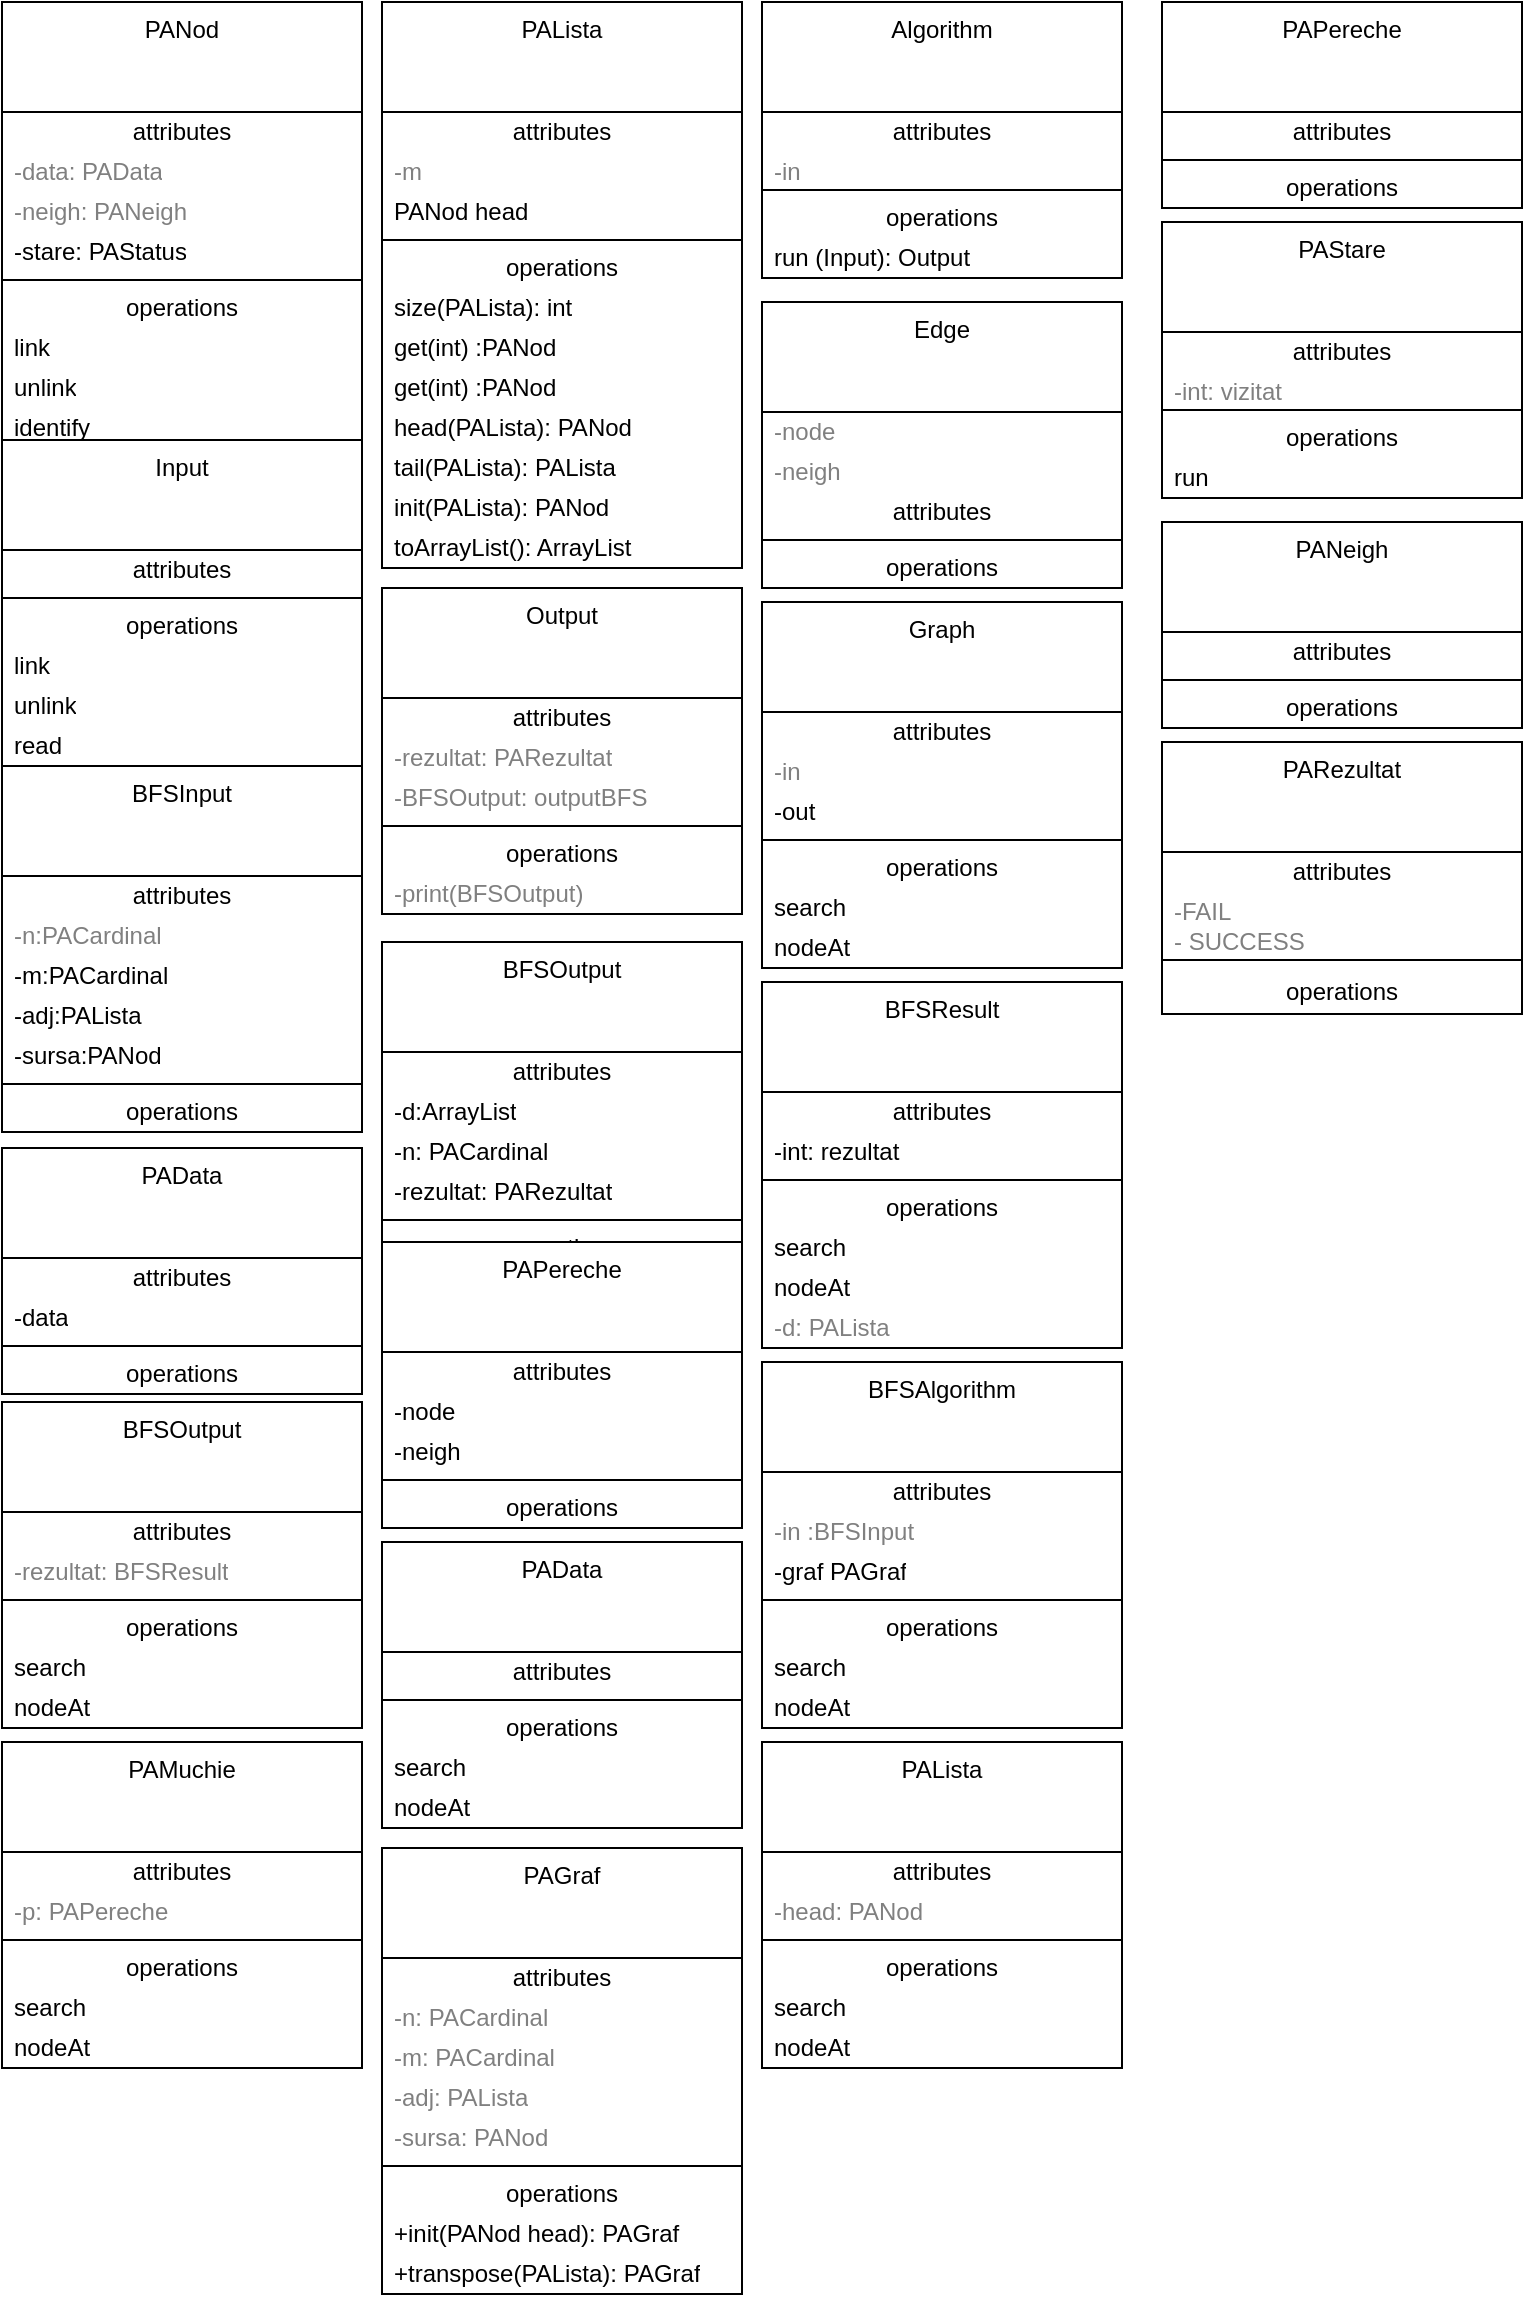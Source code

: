 <mxfile>
    <diagram id="gHzevPlC1xVm0AD5gZsl" name="Page-1">
        <mxGraphModel dx="425" dy="425" grid="1" gridSize="10" guides="1" tooltips="1" connect="1" arrows="1" fold="1" page="1" pageScale="1" pageWidth="827" pageHeight="1169" math="0" shadow="0">
            <root>
                <mxCell id="0"/>
                <mxCell id="1" parent="0"/>
                <mxCell id="24" value="PANod" style="swimlane;fontStyle=0;align=center;verticalAlign=top;childLayout=stackLayout;horizontal=1;startSize=55;horizontalStack=0;resizeParent=1;resizeParentMax=0;resizeLast=0;collapsible=0;marginBottom=0;html=1;whiteSpace=wrap;" parent="1" vertex="1">
                    <mxGeometry x="20" y="20" width="180" height="223" as="geometry"/>
                </mxCell>
                <mxCell id="25" value="attributes" style="text;html=1;strokeColor=none;fillColor=none;align=center;verticalAlign=middle;spacingLeft=4;spacingRight=4;overflow=hidden;rotatable=0;points=[[0,0.5],[1,0.5]];portConstraint=eastwest;whiteSpace=wrap;" parent="24" vertex="1">
                    <mxGeometry y="55" width="180" height="20" as="geometry"/>
                </mxCell>
                <mxCell id="27" value="-data: PAData" style="text;html=1;strokeColor=none;fillColor=none;align=left;verticalAlign=middle;spacingLeft=4;spacingRight=4;overflow=hidden;rotatable=0;points=[[0,0.5],[1,0.5]];portConstraint=eastwest;fontColor=#808080;whiteSpace=wrap;" parent="24" vertex="1">
                    <mxGeometry y="75" width="180" height="20" as="geometry"/>
                </mxCell>
                <mxCell id="185" value="-neigh: PANeigh" style="text;html=1;strokeColor=none;fillColor=none;align=left;verticalAlign=middle;spacingLeft=4;spacingRight=4;overflow=hidden;rotatable=0;points=[[0,0.5],[1,0.5]];portConstraint=eastwest;fontColor=#808080;whiteSpace=wrap;" parent="24" vertex="1">
                    <mxGeometry y="95" width="180" height="20" as="geometry"/>
                </mxCell>
                <mxCell id="28" value="-stare: PAStatus" style="text;html=1;strokeColor=none;fillColor=none;align=left;verticalAlign=middle;spacingLeft=4;spacingRight=4;overflow=hidden;rotatable=0;points=[[0,0.5],[1,0.5]];portConstraint=eastwest;whiteSpace=wrap;" parent="24" vertex="1">
                    <mxGeometry y="115" width="180" height="20" as="geometry"/>
                </mxCell>
                <mxCell id="29" value="" style="line;strokeWidth=1;fillColor=none;align=left;verticalAlign=middle;spacingTop=-1;spacingLeft=3;spacingRight=3;rotatable=0;labelPosition=right;points=[];portConstraint=eastwest;" parent="24" vertex="1">
                    <mxGeometry y="135" width="180" height="8" as="geometry"/>
                </mxCell>
                <mxCell id="30" value="operations" style="text;html=1;strokeColor=none;fillColor=none;align=center;verticalAlign=middle;spacingLeft=4;spacingRight=4;overflow=hidden;rotatable=0;points=[[0,0.5],[1,0.5]];portConstraint=eastwest;whiteSpace=wrap;" parent="24" vertex="1">
                    <mxGeometry y="143" width="180" height="20" as="geometry"/>
                </mxCell>
                <mxCell id="31" value="link" style="text;html=1;strokeColor=none;fillColor=none;align=left;verticalAlign=middle;spacingLeft=4;spacingRight=4;overflow=hidden;rotatable=0;points=[[0,0.5],[1,0.5]];portConstraint=eastwest;whiteSpace=wrap;" parent="24" vertex="1">
                    <mxGeometry y="163" width="180" height="20" as="geometry"/>
                </mxCell>
                <mxCell id="48" value="unlink" style="text;html=1;strokeColor=none;fillColor=none;align=left;verticalAlign=middle;spacingLeft=4;spacingRight=4;overflow=hidden;rotatable=0;points=[[0,0.5],[1,0.5]];portConstraint=eastwest;whiteSpace=wrap;" parent="24" vertex="1">
                    <mxGeometry y="183" width="180" height="20" as="geometry"/>
                </mxCell>
                <mxCell id="79" value="identify" style="text;html=1;strokeColor=none;fillColor=none;align=left;verticalAlign=middle;spacingLeft=4;spacingRight=4;overflow=hidden;rotatable=0;points=[[0,0.5],[1,0.5]];portConstraint=eastwest;whiteSpace=wrap;" parent="24" vertex="1">
                    <mxGeometry y="203" width="180" height="20" as="geometry"/>
                </mxCell>
                <mxCell id="32" value="PALista" style="swimlane;fontStyle=0;align=center;verticalAlign=top;childLayout=stackLayout;horizontal=1;startSize=55;horizontalStack=0;resizeParent=1;resizeParentMax=0;resizeLast=0;collapsible=0;marginBottom=0;html=1;whiteSpace=wrap;" parent="1" vertex="1">
                    <mxGeometry x="210" y="20" width="180" height="283" as="geometry"/>
                </mxCell>
                <mxCell id="33" value="attributes" style="text;html=1;strokeColor=none;fillColor=none;align=center;verticalAlign=middle;spacingLeft=4;spacingRight=4;overflow=hidden;rotatable=0;points=[[0,0.5],[1,0.5]];portConstraint=eastwest;whiteSpace=wrap;" parent="32" vertex="1">
                    <mxGeometry y="55" width="180" height="20" as="geometry"/>
                </mxCell>
                <mxCell id="34" value="-m" style="text;html=1;strokeColor=none;fillColor=none;align=left;verticalAlign=middle;spacingLeft=4;spacingRight=4;overflow=hidden;rotatable=0;points=[[0,0.5],[1,0.5]];portConstraint=eastwest;fontColor=#808080;whiteSpace=wrap;" parent="32" vertex="1">
                    <mxGeometry y="75" width="180" height="20" as="geometry"/>
                </mxCell>
                <mxCell id="35" value="PANod head" style="text;html=1;strokeColor=none;fillColor=none;align=left;verticalAlign=middle;spacingLeft=4;spacingRight=4;overflow=hidden;rotatable=0;points=[[0,0.5],[1,0.5]];portConstraint=eastwest;whiteSpace=wrap;" parent="32" vertex="1">
                    <mxGeometry y="95" width="180" height="20" as="geometry"/>
                </mxCell>
                <mxCell id="36" value="" style="line;strokeWidth=1;fillColor=none;align=left;verticalAlign=middle;spacingTop=-1;spacingLeft=3;spacingRight=3;rotatable=0;labelPosition=right;points=[];portConstraint=eastwest;" parent="32" vertex="1">
                    <mxGeometry y="115" width="180" height="8" as="geometry"/>
                </mxCell>
                <mxCell id="37" value="operations" style="text;html=1;strokeColor=none;fillColor=none;align=center;verticalAlign=middle;spacingLeft=4;spacingRight=4;overflow=hidden;rotatable=0;points=[[0,0.5],[1,0.5]];portConstraint=eastwest;whiteSpace=wrap;" parent="32" vertex="1">
                    <mxGeometry y="123" width="180" height="20" as="geometry"/>
                </mxCell>
                <mxCell id="38" value="size(PALista): int" style="text;html=1;strokeColor=none;fillColor=none;align=left;verticalAlign=middle;spacingLeft=4;spacingRight=4;overflow=hidden;rotatable=0;points=[[0,0.5],[1,0.5]];portConstraint=eastwest;whiteSpace=wrap;" parent="32" vertex="1">
                    <mxGeometry y="143" width="180" height="20" as="geometry"/>
                </mxCell>
                <mxCell id="125" value="get(int) :PANod" style="text;html=1;strokeColor=none;fillColor=none;align=left;verticalAlign=middle;spacingLeft=4;spacingRight=4;overflow=hidden;rotatable=0;points=[[0,0.5],[1,0.5]];portConstraint=eastwest;whiteSpace=wrap;" parent="32" vertex="1">
                    <mxGeometry y="163" width="180" height="20" as="geometry"/>
                </mxCell>
                <mxCell id="200" value="get(int) :PANod" style="text;html=1;strokeColor=none;fillColor=none;align=left;verticalAlign=middle;spacingLeft=4;spacingRight=4;overflow=hidden;rotatable=0;points=[[0,0.5],[1,0.5]];portConstraint=eastwest;whiteSpace=wrap;" parent="32" vertex="1">
                    <mxGeometry y="183" width="180" height="20" as="geometry"/>
                </mxCell>
                <mxCell id="201" value="head(PALista): PANod" style="text;html=1;strokeColor=none;fillColor=none;align=left;verticalAlign=middle;spacingLeft=4;spacingRight=4;overflow=hidden;rotatable=0;points=[[0,0.5],[1,0.5]];portConstraint=eastwest;whiteSpace=wrap;" parent="32" vertex="1">
                    <mxGeometry y="203" width="180" height="20" as="geometry"/>
                </mxCell>
                <mxCell id="203" value="tail(PALista): PALista" style="text;html=1;strokeColor=none;fillColor=none;align=left;verticalAlign=middle;spacingLeft=4;spacingRight=4;overflow=hidden;rotatable=0;points=[[0,0.5],[1,0.5]];portConstraint=eastwest;whiteSpace=wrap;" parent="32" vertex="1">
                    <mxGeometry y="223" width="180" height="20" as="geometry"/>
                </mxCell>
                <mxCell id="204" value="init(PALista): PANod" style="text;html=1;strokeColor=none;fillColor=none;align=left;verticalAlign=middle;spacingLeft=4;spacingRight=4;overflow=hidden;rotatable=0;points=[[0,0.5],[1,0.5]];portConstraint=eastwest;whiteSpace=wrap;" parent="32" vertex="1">
                    <mxGeometry y="243" width="180" height="20" as="geometry"/>
                </mxCell>
                <mxCell id="205" value="toArrayList(): ArrayList" style="text;html=1;strokeColor=none;fillColor=none;align=left;verticalAlign=middle;spacingLeft=4;spacingRight=4;overflow=hidden;rotatable=0;points=[[0,0.5],[1,0.5]];portConstraint=eastwest;whiteSpace=wrap;" parent="32" vertex="1">
                    <mxGeometry y="263" width="180" height="20" as="geometry"/>
                </mxCell>
                <mxCell id="39" value="Algorithm" style="swimlane;fontStyle=0;align=center;verticalAlign=top;childLayout=stackLayout;horizontal=1;startSize=55;horizontalStack=0;resizeParent=1;resizeParentMax=0;resizeLast=0;collapsible=0;marginBottom=0;html=1;whiteSpace=wrap;" parent="1" vertex="1">
                    <mxGeometry x="400" y="20" width="180" height="138" as="geometry"/>
                </mxCell>
                <mxCell id="40" value="attributes" style="text;html=1;strokeColor=none;fillColor=none;align=center;verticalAlign=middle;spacingLeft=4;spacingRight=4;overflow=hidden;rotatable=0;points=[[0,0.5],[1,0.5]];portConstraint=eastwest;whiteSpace=wrap;" parent="39" vertex="1">
                    <mxGeometry y="55" width="180" height="20" as="geometry"/>
                </mxCell>
                <mxCell id="41" value="-in" style="text;html=1;strokeColor=none;fillColor=none;align=left;verticalAlign=middle;spacingLeft=4;spacingRight=4;overflow=hidden;rotatable=0;points=[[0,0.5],[1,0.5]];portConstraint=eastwest;fontColor=#808080;whiteSpace=wrap;" parent="39" vertex="1">
                    <mxGeometry y="75" width="180" height="15" as="geometry"/>
                </mxCell>
                <mxCell id="43" value="" style="line;strokeWidth=1;fillColor=none;align=left;verticalAlign=middle;spacingTop=-1;spacingLeft=3;spacingRight=3;rotatable=0;labelPosition=right;points=[];portConstraint=eastwest;" parent="39" vertex="1">
                    <mxGeometry y="90" width="180" height="8" as="geometry"/>
                </mxCell>
                <mxCell id="44" value="operations" style="text;html=1;strokeColor=none;fillColor=none;align=center;verticalAlign=middle;spacingLeft=4;spacingRight=4;overflow=hidden;rotatable=0;points=[[0,0.5],[1,0.5]];portConstraint=eastwest;whiteSpace=wrap;" parent="39" vertex="1">
                    <mxGeometry y="98" width="180" height="20" as="geometry"/>
                </mxCell>
                <mxCell id="45" value="run (Input): Output" style="text;html=1;strokeColor=none;fillColor=none;align=left;verticalAlign=middle;spacingLeft=4;spacingRight=4;overflow=hidden;rotatable=0;points=[[0,0.5],[1,0.5]];portConstraint=eastwest;whiteSpace=wrap;" parent="39" vertex="1">
                    <mxGeometry y="118" width="180" height="20" as="geometry"/>
                </mxCell>
                <mxCell id="49" value="Input" style="swimlane;fontStyle=0;align=center;verticalAlign=top;childLayout=stackLayout;horizontal=1;startSize=55;horizontalStack=0;resizeParent=1;resizeParentMax=0;resizeLast=0;collapsible=0;marginBottom=0;html=1;whiteSpace=wrap;" parent="1" vertex="1">
                    <mxGeometry x="20" y="239" width="180" height="163" as="geometry"/>
                </mxCell>
                <mxCell id="50" value="attributes" style="text;html=1;strokeColor=none;fillColor=none;align=center;verticalAlign=middle;spacingLeft=4;spacingRight=4;overflow=hidden;rotatable=0;points=[[0,0.5],[1,0.5]];portConstraint=eastwest;whiteSpace=wrap;" parent="49" vertex="1">
                    <mxGeometry y="55" width="180" height="20" as="geometry"/>
                </mxCell>
                <mxCell id="53" value="" style="line;strokeWidth=1;fillColor=none;align=left;verticalAlign=middle;spacingTop=-1;spacingLeft=3;spacingRight=3;rotatable=0;labelPosition=right;points=[];portConstraint=eastwest;" parent="49" vertex="1">
                    <mxGeometry y="75" width="180" height="8" as="geometry"/>
                </mxCell>
                <mxCell id="54" value="operations" style="text;html=1;strokeColor=none;fillColor=none;align=center;verticalAlign=middle;spacingLeft=4;spacingRight=4;overflow=hidden;rotatable=0;points=[[0,0.5],[1,0.5]];portConstraint=eastwest;whiteSpace=wrap;" parent="49" vertex="1">
                    <mxGeometry y="83" width="180" height="20" as="geometry"/>
                </mxCell>
                <mxCell id="55" value="link" style="text;html=1;strokeColor=none;fillColor=none;align=left;verticalAlign=middle;spacingLeft=4;spacingRight=4;overflow=hidden;rotatable=0;points=[[0,0.5],[1,0.5]];portConstraint=eastwest;whiteSpace=wrap;" parent="49" vertex="1">
                    <mxGeometry y="103" width="180" height="20" as="geometry"/>
                </mxCell>
                <mxCell id="56" value="unlink" style="text;html=1;strokeColor=none;fillColor=none;align=left;verticalAlign=middle;spacingLeft=4;spacingRight=4;overflow=hidden;rotatable=0;points=[[0,0.5],[1,0.5]];portConstraint=eastwest;whiteSpace=wrap;" parent="49" vertex="1">
                    <mxGeometry y="123" width="180" height="20" as="geometry"/>
                </mxCell>
                <mxCell id="78" value="read" style="text;html=1;strokeColor=none;fillColor=none;align=left;verticalAlign=middle;spacingLeft=4;spacingRight=4;overflow=hidden;rotatable=0;points=[[0,0.5],[1,0.5]];portConstraint=eastwest;whiteSpace=wrap;" parent="49" vertex="1">
                    <mxGeometry y="143" width="180" height="20" as="geometry"/>
                </mxCell>
                <mxCell id="60" value="Output" style="swimlane;fontStyle=0;align=center;verticalAlign=top;childLayout=stackLayout;horizontal=1;startSize=55;horizontalStack=0;resizeParent=1;resizeParentMax=0;resizeLast=0;collapsible=0;marginBottom=0;html=1;whiteSpace=wrap;" parent="1" vertex="1">
                    <mxGeometry x="210" y="313" width="180" height="163" as="geometry"/>
                </mxCell>
                <mxCell id="61" value="attributes" style="text;html=1;strokeColor=none;fillColor=none;align=center;verticalAlign=middle;spacingLeft=4;spacingRight=4;overflow=hidden;rotatable=0;points=[[0,0.5],[1,0.5]];portConstraint=eastwest;whiteSpace=wrap;" parent="60" vertex="1">
                    <mxGeometry y="55" width="180" height="20" as="geometry"/>
                </mxCell>
                <mxCell id="62" value="-rezultat: PARezultat" style="text;html=1;strokeColor=none;fillColor=none;align=left;verticalAlign=middle;spacingLeft=4;spacingRight=4;overflow=hidden;rotatable=0;points=[[0,0.5],[1,0.5]];portConstraint=eastwest;fontColor=#808080;whiteSpace=wrap;" parent="60" vertex="1">
                    <mxGeometry y="75" width="180" height="20" as="geometry"/>
                </mxCell>
                <mxCell id="219" value="-BFSOutput: outputBFS" style="text;html=1;strokeColor=none;fillColor=none;align=left;verticalAlign=middle;spacingLeft=4;spacingRight=4;overflow=hidden;rotatable=0;points=[[0,0.5],[1,0.5]];portConstraint=eastwest;fontColor=#808080;whiteSpace=wrap;" vertex="1" parent="60">
                    <mxGeometry y="95" width="180" height="20" as="geometry"/>
                </mxCell>
                <mxCell id="66" value="" style="line;strokeWidth=1;fillColor=none;align=left;verticalAlign=middle;spacingTop=-1;spacingLeft=3;spacingRight=3;rotatable=0;labelPosition=right;points=[];portConstraint=eastwest;" parent="60" vertex="1">
                    <mxGeometry y="115" width="180" height="8" as="geometry"/>
                </mxCell>
                <mxCell id="67" value="operations" style="text;html=1;strokeColor=none;fillColor=none;align=center;verticalAlign=middle;spacingLeft=4;spacingRight=4;overflow=hidden;rotatable=0;points=[[0,0.5],[1,0.5]];portConstraint=eastwest;whiteSpace=wrap;" parent="60" vertex="1">
                    <mxGeometry y="123" width="180" height="20" as="geometry"/>
                </mxCell>
                <mxCell id="77" value="-print(BFSOutput)" style="text;html=1;strokeColor=none;fillColor=none;align=left;verticalAlign=middle;spacingLeft=4;spacingRight=4;overflow=hidden;rotatable=0;points=[[0,0.5],[1,0.5]];portConstraint=eastwest;fontColor=#808080;whiteSpace=wrap;" parent="60" vertex="1">
                    <mxGeometry y="143" width="180" height="20" as="geometry"/>
                </mxCell>
                <mxCell id="70" value="Edge" style="swimlane;fontStyle=0;align=center;verticalAlign=top;childLayout=stackLayout;horizontal=1;startSize=55;horizontalStack=0;resizeParent=1;resizeParentMax=0;resizeLast=0;collapsible=0;marginBottom=0;html=1;whiteSpace=wrap;" parent="1" vertex="1">
                    <mxGeometry x="400" y="170" width="180" height="143" as="geometry"/>
                </mxCell>
                <mxCell id="71" value="-node" style="text;html=1;strokeColor=none;fillColor=none;align=left;verticalAlign=middle;spacingLeft=4;spacingRight=4;overflow=hidden;rotatable=0;points=[[0,0.5],[1,0.5]];portConstraint=eastwest;fontColor=#808080;whiteSpace=wrap;" parent="70" vertex="1">
                    <mxGeometry y="55" width="180" height="20" as="geometry"/>
                </mxCell>
                <mxCell id="75" value="-neigh" style="text;html=1;strokeColor=none;fillColor=none;align=left;verticalAlign=middle;spacingLeft=4;spacingRight=4;overflow=hidden;rotatable=0;points=[[0,0.5],[1,0.5]];portConstraint=eastwest;fontColor=#808080;whiteSpace=wrap;" parent="70" vertex="1">
                    <mxGeometry y="75" width="180" height="20" as="geometry"/>
                </mxCell>
                <mxCell id="72" value="attributes" style="text;html=1;strokeColor=none;fillColor=none;align=center;verticalAlign=middle;spacingLeft=4;spacingRight=4;overflow=hidden;rotatable=0;points=[[0,0.5],[1,0.5]];portConstraint=eastwest;whiteSpace=wrap;" parent="70" vertex="1">
                    <mxGeometry y="95" width="180" height="20" as="geometry"/>
                </mxCell>
                <mxCell id="73" value="" style="line;strokeWidth=1;fillColor=none;align=left;verticalAlign=middle;spacingTop=-1;spacingLeft=3;spacingRight=3;rotatable=0;labelPosition=right;points=[];portConstraint=eastwest;" parent="70" vertex="1">
                    <mxGeometry y="115" width="180" height="8" as="geometry"/>
                </mxCell>
                <mxCell id="74" value="operations" style="text;html=1;strokeColor=none;fillColor=none;align=center;verticalAlign=middle;spacingLeft=4;spacingRight=4;overflow=hidden;rotatable=0;points=[[0,0.5],[1,0.5]];portConstraint=eastwest;whiteSpace=wrap;" parent="70" vertex="1">
                    <mxGeometry y="123" width="180" height="20" as="geometry"/>
                </mxCell>
                <mxCell id="80" value="BFSInput" style="swimlane;fontStyle=0;align=center;verticalAlign=top;childLayout=stackLayout;horizontal=1;startSize=55;horizontalStack=0;resizeParent=1;resizeParentMax=0;resizeLast=0;collapsible=0;marginBottom=0;html=1;whiteSpace=wrap;" parent="1" vertex="1">
                    <mxGeometry x="20" y="402" width="180" height="183" as="geometry"/>
                </mxCell>
                <mxCell id="81" value="attributes" style="text;html=1;strokeColor=none;fillColor=none;align=center;verticalAlign=middle;spacingLeft=4;spacingRight=4;overflow=hidden;rotatable=0;points=[[0,0.5],[1,0.5]];portConstraint=eastwest;whiteSpace=wrap;" parent="80" vertex="1">
                    <mxGeometry y="55" width="180" height="20" as="geometry"/>
                </mxCell>
                <mxCell id="82" value="-n:PACardinal" style="text;html=1;strokeColor=none;fillColor=none;align=left;verticalAlign=middle;spacingLeft=4;spacingRight=4;overflow=hidden;rotatable=0;points=[[0,0.5],[1,0.5]];portConstraint=eastwest;fontColor=#808080;whiteSpace=wrap;" parent="80" vertex="1">
                    <mxGeometry y="75" width="180" height="20" as="geometry"/>
                </mxCell>
                <mxCell id="83" value="-m:PACardinal" style="text;html=1;strokeColor=none;fillColor=none;align=left;verticalAlign=middle;spacingLeft=4;spacingRight=4;overflow=hidden;rotatable=0;points=[[0,0.5],[1,0.5]];portConstraint=eastwest;whiteSpace=wrap;" parent="80" vertex="1">
                    <mxGeometry y="95" width="180" height="20" as="geometry"/>
                </mxCell>
                <mxCell id="84" value="-adj:PALista" style="text;html=1;strokeColor=none;fillColor=none;align=left;verticalAlign=middle;spacingLeft=4;spacingRight=4;overflow=hidden;rotatable=0;points=[[0,0.5],[1,0.5]];portConstraint=eastwest;whiteSpace=wrap;" parent="80" vertex="1">
                    <mxGeometry y="115" width="180" height="20" as="geometry"/>
                </mxCell>
                <mxCell id="85" value="-sursa:PANod" style="text;html=1;strokeColor=none;fillColor=none;align=left;verticalAlign=middle;spacingLeft=4;spacingRight=4;overflow=hidden;rotatable=0;points=[[0,0.5],[1,0.5]];portConstraint=eastwest;whiteSpace=wrap;" parent="80" vertex="1">
                    <mxGeometry y="135" width="180" height="20" as="geometry"/>
                </mxCell>
                <mxCell id="86" value="" style="line;strokeWidth=1;fillColor=none;align=left;verticalAlign=middle;spacingTop=-1;spacingLeft=3;spacingRight=3;rotatable=0;labelPosition=right;points=[];portConstraint=eastwest;" parent="80" vertex="1">
                    <mxGeometry y="155" width="180" height="8" as="geometry"/>
                </mxCell>
                <mxCell id="87" value="operations" style="text;html=1;strokeColor=none;fillColor=none;align=center;verticalAlign=middle;spacingLeft=4;spacingRight=4;overflow=hidden;rotatable=0;points=[[0,0.5],[1,0.5]];portConstraint=eastwest;whiteSpace=wrap;" parent="80" vertex="1">
                    <mxGeometry y="163" width="180" height="20" as="geometry"/>
                </mxCell>
                <mxCell id="91" value="BFSOutput" style="swimlane;fontStyle=0;align=center;verticalAlign=top;childLayout=stackLayout;horizontal=1;startSize=55;horizontalStack=0;resizeParent=1;resizeParentMax=0;resizeLast=0;collapsible=0;marginBottom=0;html=1;whiteSpace=wrap;" parent="1" vertex="1">
                    <mxGeometry x="210" y="490" width="180" height="163" as="geometry"/>
                </mxCell>
                <mxCell id="92" value="attributes" style="text;html=1;strokeColor=none;fillColor=none;align=center;verticalAlign=middle;spacingLeft=4;spacingRight=4;overflow=hidden;rotatable=0;points=[[0,0.5],[1,0.5]];portConstraint=eastwest;whiteSpace=wrap;" parent="91" vertex="1">
                    <mxGeometry y="55" width="180" height="20" as="geometry"/>
                </mxCell>
                <mxCell id="94" value="-d:ArrayList" style="text;html=1;strokeColor=none;fillColor=none;align=left;verticalAlign=middle;spacingLeft=4;spacingRight=4;overflow=hidden;rotatable=0;points=[[0,0.5],[1,0.5]];portConstraint=eastwest;whiteSpace=wrap;" parent="91" vertex="1">
                    <mxGeometry y="75" width="180" height="20" as="geometry"/>
                </mxCell>
                <mxCell id="126" value="-n: PACardinal" style="text;html=1;strokeColor=none;fillColor=none;align=left;verticalAlign=middle;spacingLeft=4;spacingRight=4;overflow=hidden;rotatable=0;points=[[0,0.5],[1,0.5]];portConstraint=eastwest;whiteSpace=wrap;" parent="91" vertex="1">
                    <mxGeometry y="95" width="180" height="20" as="geometry"/>
                </mxCell>
                <mxCell id="127" value="-rezultat: PARezultat" style="text;html=1;strokeColor=none;fillColor=none;align=left;verticalAlign=middle;spacingLeft=4;spacingRight=4;overflow=hidden;rotatable=0;points=[[0,0.5],[1,0.5]];portConstraint=eastwest;whiteSpace=wrap;" parent="91" vertex="1">
                    <mxGeometry y="115" width="180" height="20" as="geometry"/>
                </mxCell>
                <mxCell id="97" value="" style="line;strokeWidth=1;fillColor=none;align=left;verticalAlign=middle;spacingTop=-1;spacingLeft=3;spacingRight=3;rotatable=0;labelPosition=right;points=[];portConstraint=eastwest;" parent="91" vertex="1">
                    <mxGeometry y="135" width="180" height="8" as="geometry"/>
                </mxCell>
                <mxCell id="98" value="operations" style="text;html=1;strokeColor=none;fillColor=none;align=center;verticalAlign=middle;spacingLeft=4;spacingRight=4;overflow=hidden;rotatable=0;points=[[0,0.5],[1,0.5]];portConstraint=eastwest;whiteSpace=wrap;" parent="91" vertex="1">
                    <mxGeometry y="143" width="180" height="20" as="geometry"/>
                </mxCell>
                <mxCell id="100" value="Graph" style="swimlane;fontStyle=0;align=center;verticalAlign=top;childLayout=stackLayout;horizontal=1;startSize=55;horizontalStack=0;resizeParent=1;resizeParentMax=0;resizeLast=0;collapsible=0;marginBottom=0;html=1;whiteSpace=wrap;" parent="1" vertex="1">
                    <mxGeometry x="400" y="320" width="180" height="183" as="geometry"/>
                </mxCell>
                <mxCell id="101" value="attributes" style="text;html=1;strokeColor=none;fillColor=none;align=center;verticalAlign=middle;spacingLeft=4;spacingRight=4;overflow=hidden;rotatable=0;points=[[0,0.5],[1,0.5]];portConstraint=eastwest;whiteSpace=wrap;" parent="100" vertex="1">
                    <mxGeometry y="55" width="180" height="20" as="geometry"/>
                </mxCell>
                <mxCell id="102" value="-in" style="text;html=1;strokeColor=none;fillColor=none;align=left;verticalAlign=middle;spacingLeft=4;spacingRight=4;overflow=hidden;rotatable=0;points=[[0,0.5],[1,0.5]];portConstraint=eastwest;fontColor=#808080;whiteSpace=wrap;" parent="100" vertex="1">
                    <mxGeometry y="75" width="180" height="20" as="geometry"/>
                </mxCell>
                <mxCell id="103" value="-out" style="text;html=1;strokeColor=none;fillColor=none;align=left;verticalAlign=middle;spacingLeft=4;spacingRight=4;overflow=hidden;rotatable=0;points=[[0,0.5],[1,0.5]];portConstraint=eastwest;whiteSpace=wrap;" parent="100" vertex="1">
                    <mxGeometry y="95" width="180" height="20" as="geometry"/>
                </mxCell>
                <mxCell id="106" value="" style="line;strokeWidth=1;fillColor=none;align=left;verticalAlign=middle;spacingTop=-1;spacingLeft=3;spacingRight=3;rotatable=0;labelPosition=right;points=[];portConstraint=eastwest;" parent="100" vertex="1">
                    <mxGeometry y="115" width="180" height="8" as="geometry"/>
                </mxCell>
                <mxCell id="107" value="operations" style="text;html=1;strokeColor=none;fillColor=none;align=center;verticalAlign=middle;spacingLeft=4;spacingRight=4;overflow=hidden;rotatable=0;points=[[0,0.5],[1,0.5]];portConstraint=eastwest;whiteSpace=wrap;" parent="100" vertex="1">
                    <mxGeometry y="123" width="180" height="20" as="geometry"/>
                </mxCell>
                <mxCell id="109" value="search" style="text;html=1;strokeColor=none;fillColor=none;align=left;verticalAlign=middle;spacingLeft=4;spacingRight=4;overflow=hidden;rotatable=0;points=[[0,0.5],[1,0.5]];portConstraint=eastwest;whiteSpace=wrap;" parent="100" vertex="1">
                    <mxGeometry y="143" width="180" height="20" as="geometry"/>
                </mxCell>
                <mxCell id="124" value="nodeAt" style="text;html=1;strokeColor=none;fillColor=none;align=left;verticalAlign=middle;spacingLeft=4;spacingRight=4;overflow=hidden;rotatable=0;points=[[0,0.5],[1,0.5]];portConstraint=eastwest;whiteSpace=wrap;" parent="100" vertex="1">
                    <mxGeometry y="163" width="180" height="20" as="geometry"/>
                </mxCell>
                <mxCell id="110" value="PAData" style="swimlane;fontStyle=0;align=center;verticalAlign=top;childLayout=stackLayout;horizontal=1;startSize=55;horizontalStack=0;resizeParent=1;resizeParentMax=0;resizeLast=0;collapsible=0;marginBottom=0;html=1;whiteSpace=wrap;" parent="1" vertex="1">
                    <mxGeometry x="20" y="593" width="180" height="123" as="geometry"/>
                </mxCell>
                <mxCell id="111" value="attributes" style="text;html=1;strokeColor=none;fillColor=none;align=center;verticalAlign=middle;spacingLeft=4;spacingRight=4;overflow=hidden;rotatable=0;points=[[0,0.5],[1,0.5]];portConstraint=eastwest;whiteSpace=wrap;" parent="110" vertex="1">
                    <mxGeometry y="55" width="180" height="20" as="geometry"/>
                </mxCell>
                <mxCell id="115" value="-data" style="text;html=1;strokeColor=none;fillColor=none;align=left;verticalAlign=middle;spacingLeft=4;spacingRight=4;overflow=hidden;rotatable=0;points=[[0,0.5],[1,0.5]];portConstraint=eastwest;whiteSpace=wrap;" parent="110" vertex="1">
                    <mxGeometry y="75" width="180" height="20" as="geometry"/>
                </mxCell>
                <mxCell id="116" value="" style="line;strokeWidth=1;fillColor=none;align=left;verticalAlign=middle;spacingTop=-1;spacingLeft=3;spacingRight=3;rotatable=0;labelPosition=right;points=[];portConstraint=eastwest;" parent="110" vertex="1">
                    <mxGeometry y="95" width="180" height="8" as="geometry"/>
                </mxCell>
                <mxCell id="117" value="operations" style="text;html=1;strokeColor=none;fillColor=none;align=center;verticalAlign=middle;spacingLeft=4;spacingRight=4;overflow=hidden;rotatable=0;points=[[0,0.5],[1,0.5]];portConstraint=eastwest;whiteSpace=wrap;" parent="110" vertex="1">
                    <mxGeometry y="103" width="180" height="20" as="geometry"/>
                </mxCell>
                <mxCell id="118" value="PAPereche" style="swimlane;fontStyle=0;align=center;verticalAlign=top;childLayout=stackLayout;horizontal=1;startSize=55;horizontalStack=0;resizeParent=1;resizeParentMax=0;resizeLast=0;collapsible=0;marginBottom=0;html=1;whiteSpace=wrap;" parent="1" vertex="1">
                    <mxGeometry x="210" y="640" width="180" height="143" as="geometry"/>
                </mxCell>
                <mxCell id="119" value="attributes" style="text;html=1;strokeColor=none;fillColor=none;align=center;verticalAlign=middle;spacingLeft=4;spacingRight=4;overflow=hidden;rotatable=0;points=[[0,0.5],[1,0.5]];portConstraint=eastwest;whiteSpace=wrap;" parent="118" vertex="1">
                    <mxGeometry y="55" width="180" height="20" as="geometry"/>
                </mxCell>
                <mxCell id="123" value="-node" style="text;html=1;strokeColor=none;fillColor=none;align=left;verticalAlign=middle;spacingLeft=4;spacingRight=4;overflow=hidden;rotatable=0;points=[[0,0.5],[1,0.5]];portConstraint=eastwest;whiteSpace=wrap;" parent="118" vertex="1">
                    <mxGeometry y="75" width="180" height="20" as="geometry"/>
                </mxCell>
                <mxCell id="120" value="-neigh" style="text;html=1;strokeColor=none;fillColor=none;align=left;verticalAlign=middle;spacingLeft=4;spacingRight=4;overflow=hidden;rotatable=0;points=[[0,0.5],[1,0.5]];portConstraint=eastwest;whiteSpace=wrap;" parent="118" vertex="1">
                    <mxGeometry y="95" width="180" height="20" as="geometry"/>
                </mxCell>
                <mxCell id="121" value="" style="line;strokeWidth=1;fillColor=none;align=left;verticalAlign=middle;spacingTop=-1;spacingLeft=3;spacingRight=3;rotatable=0;labelPosition=right;points=[];portConstraint=eastwest;" parent="118" vertex="1">
                    <mxGeometry y="115" width="180" height="8" as="geometry"/>
                </mxCell>
                <mxCell id="122" value="operations" style="text;html=1;strokeColor=none;fillColor=none;align=center;verticalAlign=middle;spacingLeft=4;spacingRight=4;overflow=hidden;rotatable=0;points=[[0,0.5],[1,0.5]];portConstraint=eastwest;whiteSpace=wrap;" parent="118" vertex="1">
                    <mxGeometry y="123" width="180" height="20" as="geometry"/>
                </mxCell>
                <mxCell id="128" value="BFSResult" style="swimlane;fontStyle=0;align=center;verticalAlign=top;childLayout=stackLayout;horizontal=1;startSize=55;horizontalStack=0;resizeParent=1;resizeParentMax=0;resizeLast=0;collapsible=0;marginBottom=0;html=1;whiteSpace=wrap;" parent="1" vertex="1">
                    <mxGeometry x="400" y="510" width="180" height="183" as="geometry"/>
                </mxCell>
                <mxCell id="129" value="attributes" style="text;html=1;strokeColor=none;fillColor=none;align=center;verticalAlign=middle;spacingLeft=4;spacingRight=4;overflow=hidden;rotatable=0;points=[[0,0.5],[1,0.5]];portConstraint=eastwest;whiteSpace=wrap;" parent="128" vertex="1">
                    <mxGeometry y="55" width="180" height="20" as="geometry"/>
                </mxCell>
                <mxCell id="152" value="-int: rezultat" style="text;html=1;strokeColor=none;fillColor=none;align=left;verticalAlign=middle;spacingLeft=4;spacingRight=4;overflow=hidden;rotatable=0;points=[[0,0.5],[1,0.5]];portConstraint=eastwest;whiteSpace=wrap;" parent="128" vertex="1">
                    <mxGeometry y="75" width="180" height="20" as="geometry"/>
                </mxCell>
                <mxCell id="132" value="" style="line;strokeWidth=1;fillColor=none;align=left;verticalAlign=middle;spacingTop=-1;spacingLeft=3;spacingRight=3;rotatable=0;labelPosition=right;points=[];portConstraint=eastwest;" parent="128" vertex="1">
                    <mxGeometry y="95" width="180" height="8" as="geometry"/>
                </mxCell>
                <mxCell id="133" value="operations" style="text;html=1;strokeColor=none;fillColor=none;align=center;verticalAlign=middle;spacingLeft=4;spacingRight=4;overflow=hidden;rotatable=0;points=[[0,0.5],[1,0.5]];portConstraint=eastwest;whiteSpace=wrap;" parent="128" vertex="1">
                    <mxGeometry y="103" width="180" height="20" as="geometry"/>
                </mxCell>
                <mxCell id="134" value="search" style="text;html=1;strokeColor=none;fillColor=none;align=left;verticalAlign=middle;spacingLeft=4;spacingRight=4;overflow=hidden;rotatable=0;points=[[0,0.5],[1,0.5]];portConstraint=eastwest;whiteSpace=wrap;" parent="128" vertex="1">
                    <mxGeometry y="123" width="180" height="20" as="geometry"/>
                </mxCell>
                <mxCell id="135" value="nodeAt" style="text;html=1;strokeColor=none;fillColor=none;align=left;verticalAlign=middle;spacingLeft=4;spacingRight=4;overflow=hidden;rotatable=0;points=[[0,0.5],[1,0.5]];portConstraint=eastwest;whiteSpace=wrap;" parent="128" vertex="1">
                    <mxGeometry y="143" width="180" height="20" as="geometry"/>
                </mxCell>
                <mxCell id="153" value="-d: PALista" style="text;html=1;strokeColor=none;fillColor=none;align=left;verticalAlign=middle;spacingLeft=4;spacingRight=4;overflow=hidden;rotatable=0;points=[[0,0.5],[1,0.5]];portConstraint=eastwest;fontColor=#808080;whiteSpace=wrap;" parent="128" vertex="1">
                    <mxGeometry y="163" width="180" height="20" as="geometry"/>
                </mxCell>
                <mxCell id="136" value="BFSAlgorithm" style="swimlane;fontStyle=0;align=center;verticalAlign=top;childLayout=stackLayout;horizontal=1;startSize=55;horizontalStack=0;resizeParent=1;resizeParentMax=0;resizeLast=0;collapsible=0;marginBottom=0;html=1;whiteSpace=wrap;" parent="1" vertex="1">
                    <mxGeometry x="400" y="700" width="180" height="183" as="geometry"/>
                </mxCell>
                <mxCell id="137" value="attributes" style="text;html=1;strokeColor=none;fillColor=none;align=center;verticalAlign=middle;spacingLeft=4;spacingRight=4;overflow=hidden;rotatable=0;points=[[0,0.5],[1,0.5]];portConstraint=eastwest;whiteSpace=wrap;" parent="136" vertex="1">
                    <mxGeometry y="55" width="180" height="20" as="geometry"/>
                </mxCell>
                <mxCell id="138" value="-in :BFSInput" style="text;html=1;strokeColor=none;fillColor=none;align=left;verticalAlign=middle;spacingLeft=4;spacingRight=4;overflow=hidden;rotatable=0;points=[[0,0.5],[1,0.5]];portConstraint=eastwest;fontColor=#808080;whiteSpace=wrap;" parent="136" vertex="1">
                    <mxGeometry y="75" width="180" height="20" as="geometry"/>
                </mxCell>
                <mxCell id="139" value="-graf PAGraf" style="text;html=1;strokeColor=none;fillColor=none;align=left;verticalAlign=middle;spacingLeft=4;spacingRight=4;overflow=hidden;rotatable=0;points=[[0,0.5],[1,0.5]];portConstraint=eastwest;whiteSpace=wrap;" parent="136" vertex="1">
                    <mxGeometry y="95" width="180" height="20" as="geometry"/>
                </mxCell>
                <mxCell id="140" value="" style="line;strokeWidth=1;fillColor=none;align=left;verticalAlign=middle;spacingTop=-1;spacingLeft=3;spacingRight=3;rotatable=0;labelPosition=right;points=[];portConstraint=eastwest;" parent="136" vertex="1">
                    <mxGeometry y="115" width="180" height="8" as="geometry"/>
                </mxCell>
                <mxCell id="141" value="operations" style="text;html=1;strokeColor=none;fillColor=none;align=center;verticalAlign=middle;spacingLeft=4;spacingRight=4;overflow=hidden;rotatable=0;points=[[0,0.5],[1,0.5]];portConstraint=eastwest;whiteSpace=wrap;" parent="136" vertex="1">
                    <mxGeometry y="123" width="180" height="20" as="geometry"/>
                </mxCell>
                <mxCell id="142" value="search" style="text;html=1;strokeColor=none;fillColor=none;align=left;verticalAlign=middle;spacingLeft=4;spacingRight=4;overflow=hidden;rotatable=0;points=[[0,0.5],[1,0.5]];portConstraint=eastwest;whiteSpace=wrap;" parent="136" vertex="1">
                    <mxGeometry y="143" width="180" height="20" as="geometry"/>
                </mxCell>
                <mxCell id="143" value="nodeAt" style="text;html=1;strokeColor=none;fillColor=none;align=left;verticalAlign=middle;spacingLeft=4;spacingRight=4;overflow=hidden;rotatable=0;points=[[0,0.5],[1,0.5]];portConstraint=eastwest;whiteSpace=wrap;" parent="136" vertex="1">
                    <mxGeometry y="163" width="180" height="20" as="geometry"/>
                </mxCell>
                <mxCell id="144" value="BFSOutput" style="swimlane;fontStyle=0;align=center;verticalAlign=top;childLayout=stackLayout;horizontal=1;startSize=55;horizontalStack=0;resizeParent=1;resizeParentMax=0;resizeLast=0;collapsible=0;marginBottom=0;html=1;whiteSpace=wrap;" parent="1" vertex="1">
                    <mxGeometry x="20" y="720" width="180" height="163" as="geometry"/>
                </mxCell>
                <mxCell id="145" value="attributes" style="text;html=1;strokeColor=none;fillColor=none;align=center;verticalAlign=middle;spacingLeft=4;spacingRight=4;overflow=hidden;rotatable=0;points=[[0,0.5],[1,0.5]];portConstraint=eastwest;whiteSpace=wrap;" parent="144" vertex="1">
                    <mxGeometry y="55" width="180" height="20" as="geometry"/>
                </mxCell>
                <mxCell id="146" value="-rezultat: BFSResult" style="text;html=1;strokeColor=none;fillColor=none;align=left;verticalAlign=middle;spacingLeft=4;spacingRight=4;overflow=hidden;rotatable=0;points=[[0,0.5],[1,0.5]];portConstraint=eastwest;fontColor=#808080;whiteSpace=wrap;" parent="144" vertex="1">
                    <mxGeometry y="75" width="180" height="20" as="geometry"/>
                </mxCell>
                <mxCell id="148" value="" style="line;strokeWidth=1;fillColor=none;align=left;verticalAlign=middle;spacingTop=-1;spacingLeft=3;spacingRight=3;rotatable=0;labelPosition=right;points=[];portConstraint=eastwest;" parent="144" vertex="1">
                    <mxGeometry y="95" width="180" height="8" as="geometry"/>
                </mxCell>
                <mxCell id="149" value="operations" style="text;html=1;strokeColor=none;fillColor=none;align=center;verticalAlign=middle;spacingLeft=4;spacingRight=4;overflow=hidden;rotatable=0;points=[[0,0.5],[1,0.5]];portConstraint=eastwest;whiteSpace=wrap;" parent="144" vertex="1">
                    <mxGeometry y="103" width="180" height="20" as="geometry"/>
                </mxCell>
                <mxCell id="150" value="search" style="text;html=1;strokeColor=none;fillColor=none;align=left;verticalAlign=middle;spacingLeft=4;spacingRight=4;overflow=hidden;rotatable=0;points=[[0,0.5],[1,0.5]];portConstraint=eastwest;whiteSpace=wrap;" parent="144" vertex="1">
                    <mxGeometry y="123" width="180" height="20" as="geometry"/>
                </mxCell>
                <mxCell id="151" value="nodeAt" style="text;html=1;strokeColor=none;fillColor=none;align=left;verticalAlign=middle;spacingLeft=4;spacingRight=4;overflow=hidden;rotatable=0;points=[[0,0.5],[1,0.5]];portConstraint=eastwest;whiteSpace=wrap;" parent="144" vertex="1">
                    <mxGeometry y="143" width="180" height="20" as="geometry"/>
                </mxCell>
                <mxCell id="154" value="PAData" style="swimlane;fontStyle=0;align=center;verticalAlign=top;childLayout=stackLayout;horizontal=1;startSize=55;horizontalStack=0;resizeParent=1;resizeParentMax=0;resizeLast=0;collapsible=0;marginBottom=0;html=1;whiteSpace=wrap;" parent="1" vertex="1">
                    <mxGeometry x="210" y="790" width="180" height="143" as="geometry"/>
                </mxCell>
                <mxCell id="155" value="attributes" style="text;html=1;strokeColor=none;fillColor=none;align=center;verticalAlign=middle;spacingLeft=4;spacingRight=4;overflow=hidden;rotatable=0;points=[[0,0.5],[1,0.5]];portConstraint=eastwest;whiteSpace=wrap;" parent="154" vertex="1">
                    <mxGeometry y="55" width="180" height="20" as="geometry"/>
                </mxCell>
                <mxCell id="157" value="" style="line;strokeWidth=1;fillColor=none;align=left;verticalAlign=middle;spacingTop=-1;spacingLeft=3;spacingRight=3;rotatable=0;labelPosition=right;points=[];portConstraint=eastwest;" parent="154" vertex="1">
                    <mxGeometry y="75" width="180" height="8" as="geometry"/>
                </mxCell>
                <mxCell id="158" value="operations" style="text;html=1;strokeColor=none;fillColor=none;align=center;verticalAlign=middle;spacingLeft=4;spacingRight=4;overflow=hidden;rotatable=0;points=[[0,0.5],[1,0.5]];portConstraint=eastwest;whiteSpace=wrap;" parent="154" vertex="1">
                    <mxGeometry y="83" width="180" height="20" as="geometry"/>
                </mxCell>
                <mxCell id="159" value="search" style="text;html=1;strokeColor=none;fillColor=none;align=left;verticalAlign=middle;spacingLeft=4;spacingRight=4;overflow=hidden;rotatable=0;points=[[0,0.5],[1,0.5]];portConstraint=eastwest;whiteSpace=wrap;" parent="154" vertex="1">
                    <mxGeometry y="103" width="180" height="20" as="geometry"/>
                </mxCell>
                <mxCell id="160" value="nodeAt" style="text;html=1;strokeColor=none;fillColor=none;align=left;verticalAlign=middle;spacingLeft=4;spacingRight=4;overflow=hidden;rotatable=0;points=[[0,0.5],[1,0.5]];portConstraint=eastwest;whiteSpace=wrap;" parent="154" vertex="1">
                    <mxGeometry y="123" width="180" height="20" as="geometry"/>
                </mxCell>
                <mxCell id="161" value="PAGraf" style="swimlane;fontStyle=0;align=center;verticalAlign=top;childLayout=stackLayout;horizontal=1;startSize=55;horizontalStack=0;resizeParent=1;resizeParentMax=0;resizeLast=0;collapsible=0;marginBottom=0;html=1;whiteSpace=wrap;" parent="1" vertex="1">
                    <mxGeometry x="210" y="943" width="180" height="223" as="geometry"/>
                </mxCell>
                <mxCell id="162" value="attributes" style="text;html=1;strokeColor=none;fillColor=none;align=center;verticalAlign=middle;spacingLeft=4;spacingRight=4;overflow=hidden;rotatable=0;points=[[0,0.5],[1,0.5]];portConstraint=eastwest;whiteSpace=wrap;" parent="161" vertex="1">
                    <mxGeometry y="55" width="180" height="20" as="geometry"/>
                </mxCell>
                <mxCell id="163" value="-n: PACardinal" style="text;html=1;strokeColor=none;fillColor=none;align=left;verticalAlign=middle;spacingLeft=4;spacingRight=4;overflow=hidden;rotatable=0;points=[[0,0.5],[1,0.5]];portConstraint=eastwest;fontColor=#808080;whiteSpace=wrap;" parent="161" vertex="1">
                    <mxGeometry y="75" width="180" height="20" as="geometry"/>
                </mxCell>
                <mxCell id="168" value="-m: PACardinal" style="text;html=1;strokeColor=none;fillColor=none;align=left;verticalAlign=middle;spacingLeft=4;spacingRight=4;overflow=hidden;rotatable=0;points=[[0,0.5],[1,0.5]];portConstraint=eastwest;fontColor=#808080;whiteSpace=wrap;" parent="161" vertex="1">
                    <mxGeometry y="95" width="180" height="20" as="geometry"/>
                </mxCell>
                <mxCell id="169" value="-adj: PALista" style="text;html=1;strokeColor=none;fillColor=none;align=left;verticalAlign=middle;spacingLeft=4;spacingRight=4;overflow=hidden;rotatable=0;points=[[0,0.5],[1,0.5]];portConstraint=eastwest;fontColor=#808080;whiteSpace=wrap;" parent="161" vertex="1">
                    <mxGeometry y="115" width="180" height="20" as="geometry"/>
                </mxCell>
                <mxCell id="170" value="-sursa: PANod" style="text;html=1;strokeColor=none;fillColor=none;align=left;verticalAlign=middle;spacingLeft=4;spacingRight=4;overflow=hidden;rotatable=0;points=[[0,0.5],[1,0.5]];portConstraint=eastwest;fontColor=#808080;whiteSpace=wrap;" parent="161" vertex="1">
                    <mxGeometry y="135" width="180" height="20" as="geometry"/>
                </mxCell>
                <mxCell id="164" value="" style="line;strokeWidth=1;fillColor=none;align=left;verticalAlign=middle;spacingTop=-1;spacingLeft=3;spacingRight=3;rotatable=0;labelPosition=right;points=[];portConstraint=eastwest;" parent="161" vertex="1">
                    <mxGeometry y="155" width="180" height="8" as="geometry"/>
                </mxCell>
                <mxCell id="165" value="operations" style="text;html=1;strokeColor=none;fillColor=none;align=center;verticalAlign=middle;spacingLeft=4;spacingRight=4;overflow=hidden;rotatable=0;points=[[0,0.5],[1,0.5]];portConstraint=eastwest;whiteSpace=wrap;" parent="161" vertex="1">
                    <mxGeometry y="163" width="180" height="20" as="geometry"/>
                </mxCell>
                <mxCell id="166" value="+init(PANod head): PAGraf" style="text;html=1;strokeColor=none;fillColor=none;align=left;verticalAlign=middle;spacingLeft=4;spacingRight=4;overflow=hidden;rotatable=0;points=[[0,0.5],[1,0.5]];portConstraint=eastwest;whiteSpace=wrap;" parent="161" vertex="1">
                    <mxGeometry y="183" width="180" height="20" as="geometry"/>
                </mxCell>
                <mxCell id="199" value="+transpose(PALista): PAGraf" style="text;html=1;strokeColor=none;fillColor=none;align=left;verticalAlign=middle;spacingLeft=4;spacingRight=4;overflow=hidden;rotatable=0;points=[[0,0.5],[1,0.5]];portConstraint=eastwest;whiteSpace=wrap;" parent="161" vertex="1">
                    <mxGeometry y="203" width="180" height="20" as="geometry"/>
                </mxCell>
                <mxCell id="171" value="PALista" style="swimlane;fontStyle=0;align=center;verticalAlign=top;childLayout=stackLayout;horizontal=1;startSize=55;horizontalStack=0;resizeParent=1;resizeParentMax=0;resizeLast=0;collapsible=0;marginBottom=0;html=1;whiteSpace=wrap;" parent="1" vertex="1">
                    <mxGeometry x="400" y="890" width="180" height="163" as="geometry"/>
                </mxCell>
                <mxCell id="172" value="attributes" style="text;html=1;strokeColor=none;fillColor=none;align=center;verticalAlign=middle;spacingLeft=4;spacingRight=4;overflow=hidden;rotatable=0;points=[[0,0.5],[1,0.5]];portConstraint=eastwest;whiteSpace=wrap;" parent="171" vertex="1">
                    <mxGeometry y="55" width="180" height="20" as="geometry"/>
                </mxCell>
                <mxCell id="173" value="-head: PANod" style="text;html=1;strokeColor=none;fillColor=none;align=left;verticalAlign=middle;spacingLeft=4;spacingRight=4;overflow=hidden;rotatable=0;points=[[0,0.5],[1,0.5]];portConstraint=eastwest;fontColor=#808080;whiteSpace=wrap;" parent="171" vertex="1">
                    <mxGeometry y="75" width="180" height="20" as="geometry"/>
                </mxCell>
                <mxCell id="174" value="" style="line;strokeWidth=1;fillColor=none;align=left;verticalAlign=middle;spacingTop=-1;spacingLeft=3;spacingRight=3;rotatable=0;labelPosition=right;points=[];portConstraint=eastwest;" parent="171" vertex="1">
                    <mxGeometry y="95" width="180" height="8" as="geometry"/>
                </mxCell>
                <mxCell id="175" value="operations" style="text;html=1;strokeColor=none;fillColor=none;align=center;verticalAlign=middle;spacingLeft=4;spacingRight=4;overflow=hidden;rotatable=0;points=[[0,0.5],[1,0.5]];portConstraint=eastwest;whiteSpace=wrap;" parent="171" vertex="1">
                    <mxGeometry y="103" width="180" height="20" as="geometry"/>
                </mxCell>
                <mxCell id="176" value="search" style="text;html=1;strokeColor=none;fillColor=none;align=left;verticalAlign=middle;spacingLeft=4;spacingRight=4;overflow=hidden;rotatable=0;points=[[0,0.5],[1,0.5]];portConstraint=eastwest;whiteSpace=wrap;" parent="171" vertex="1">
                    <mxGeometry y="123" width="180" height="20" as="geometry"/>
                </mxCell>
                <mxCell id="177" value="nodeAt" style="text;html=1;strokeColor=none;fillColor=none;align=left;verticalAlign=middle;spacingLeft=4;spacingRight=4;overflow=hidden;rotatable=0;points=[[0,0.5],[1,0.5]];portConstraint=eastwest;whiteSpace=wrap;" parent="171" vertex="1">
                    <mxGeometry y="143" width="180" height="20" as="geometry"/>
                </mxCell>
                <mxCell id="178" value="PAMuchie" style="swimlane;fontStyle=0;align=center;verticalAlign=top;childLayout=stackLayout;horizontal=1;startSize=55;horizontalStack=0;resizeParent=1;resizeParentMax=0;resizeLast=0;collapsible=0;marginBottom=0;html=1;whiteSpace=wrap;" parent="1" vertex="1">
                    <mxGeometry x="20" y="890" width="180" height="163" as="geometry"/>
                </mxCell>
                <mxCell id="179" value="attributes" style="text;html=1;strokeColor=none;fillColor=none;align=center;verticalAlign=middle;spacingLeft=4;spacingRight=4;overflow=hidden;rotatable=0;points=[[0,0.5],[1,0.5]];portConstraint=eastwest;whiteSpace=wrap;" parent="178" vertex="1">
                    <mxGeometry y="55" width="180" height="20" as="geometry"/>
                </mxCell>
                <mxCell id="184" value="-p: PAPereche" style="text;html=1;strokeColor=none;fillColor=none;align=left;verticalAlign=middle;spacingLeft=4;spacingRight=4;overflow=hidden;rotatable=0;points=[[0,0.5],[1,0.5]];portConstraint=eastwest;fontColor=#808080;whiteSpace=wrap;" parent="178" vertex="1">
                    <mxGeometry y="75" width="180" height="20" as="geometry"/>
                </mxCell>
                <mxCell id="180" value="" style="line;strokeWidth=1;fillColor=none;align=left;verticalAlign=middle;spacingTop=-1;spacingLeft=3;spacingRight=3;rotatable=0;labelPosition=right;points=[];portConstraint=eastwest;" parent="178" vertex="1">
                    <mxGeometry y="95" width="180" height="8" as="geometry"/>
                </mxCell>
                <mxCell id="181" value="operations" style="text;html=1;strokeColor=none;fillColor=none;align=center;verticalAlign=middle;spacingLeft=4;spacingRight=4;overflow=hidden;rotatable=0;points=[[0,0.5],[1,0.5]];portConstraint=eastwest;whiteSpace=wrap;" parent="178" vertex="1">
                    <mxGeometry y="103" width="180" height="20" as="geometry"/>
                </mxCell>
                <mxCell id="182" value="search" style="text;html=1;strokeColor=none;fillColor=none;align=left;verticalAlign=middle;spacingLeft=4;spacingRight=4;overflow=hidden;rotatable=0;points=[[0,0.5],[1,0.5]];portConstraint=eastwest;whiteSpace=wrap;" parent="178" vertex="1">
                    <mxGeometry y="123" width="180" height="20" as="geometry"/>
                </mxCell>
                <mxCell id="183" value="nodeAt" style="text;html=1;strokeColor=none;fillColor=none;align=left;verticalAlign=middle;spacingLeft=4;spacingRight=4;overflow=hidden;rotatable=0;points=[[0,0.5],[1,0.5]];portConstraint=eastwest;whiteSpace=wrap;" parent="178" vertex="1">
                    <mxGeometry y="143" width="180" height="20" as="geometry"/>
                </mxCell>
                <mxCell id="186" value="PAPereche" style="swimlane;fontStyle=0;align=center;verticalAlign=top;childLayout=stackLayout;horizontal=1;startSize=55;horizontalStack=0;resizeParent=1;resizeParentMax=0;resizeLast=0;collapsible=0;marginBottom=0;html=1;whiteSpace=wrap;" parent="1" vertex="1">
                    <mxGeometry x="600" y="20" width="180" height="103" as="geometry"/>
                </mxCell>
                <mxCell id="187" value="attributes" style="text;html=1;strokeColor=none;fillColor=none;align=center;verticalAlign=middle;spacingLeft=4;spacingRight=4;overflow=hidden;rotatable=0;points=[[0,0.5],[1,0.5]];portConstraint=eastwest;whiteSpace=wrap;" parent="186" vertex="1">
                    <mxGeometry y="55" width="180" height="20" as="geometry"/>
                </mxCell>
                <mxCell id="189" value="" style="line;strokeWidth=1;fillColor=none;align=left;verticalAlign=middle;spacingTop=-1;spacingLeft=3;spacingRight=3;rotatable=0;labelPosition=right;points=[];portConstraint=eastwest;" parent="186" vertex="1">
                    <mxGeometry y="75" width="180" height="8" as="geometry"/>
                </mxCell>
                <mxCell id="190" value="operations" style="text;html=1;strokeColor=none;fillColor=none;align=center;verticalAlign=middle;spacingLeft=4;spacingRight=4;overflow=hidden;rotatable=0;points=[[0,0.5],[1,0.5]];portConstraint=eastwest;whiteSpace=wrap;" parent="186" vertex="1">
                    <mxGeometry y="83" width="180" height="20" as="geometry"/>
                </mxCell>
                <mxCell id="193" value="PAStare" style="swimlane;fontStyle=0;align=center;verticalAlign=top;childLayout=stackLayout;horizontal=1;startSize=55;horizontalStack=0;resizeParent=1;resizeParentMax=0;resizeLast=0;collapsible=0;marginBottom=0;html=1;whiteSpace=wrap;" parent="1" vertex="1">
                    <mxGeometry x="600" y="130" width="180" height="138" as="geometry"/>
                </mxCell>
                <mxCell id="194" value="attributes" style="text;html=1;strokeColor=none;fillColor=none;align=center;verticalAlign=middle;spacingLeft=4;spacingRight=4;overflow=hidden;rotatable=0;points=[[0,0.5],[1,0.5]];portConstraint=eastwest;whiteSpace=wrap;" parent="193" vertex="1">
                    <mxGeometry y="55" width="180" height="20" as="geometry"/>
                </mxCell>
                <mxCell id="195" value="-int: vizitat" style="text;html=1;strokeColor=none;fillColor=none;align=left;verticalAlign=middle;spacingLeft=4;spacingRight=4;overflow=hidden;rotatable=0;points=[[0,0.5],[1,0.5]];portConstraint=eastwest;fontColor=#808080;whiteSpace=wrap;" parent="193" vertex="1">
                    <mxGeometry y="75" width="180" height="15" as="geometry"/>
                </mxCell>
                <mxCell id="196" value="" style="line;strokeWidth=1;fillColor=none;align=left;verticalAlign=middle;spacingTop=-1;spacingLeft=3;spacingRight=3;rotatable=0;labelPosition=right;points=[];portConstraint=eastwest;" parent="193" vertex="1">
                    <mxGeometry y="90" width="180" height="8" as="geometry"/>
                </mxCell>
                <mxCell id="197" value="operations" style="text;html=1;strokeColor=none;fillColor=none;align=center;verticalAlign=middle;spacingLeft=4;spacingRight=4;overflow=hidden;rotatable=0;points=[[0,0.5],[1,0.5]];portConstraint=eastwest;whiteSpace=wrap;" parent="193" vertex="1">
                    <mxGeometry y="98" width="180" height="20" as="geometry"/>
                </mxCell>
                <mxCell id="198" value="run" style="text;html=1;strokeColor=none;fillColor=none;align=left;verticalAlign=middle;spacingLeft=4;spacingRight=4;overflow=hidden;rotatable=0;points=[[0,0.5],[1,0.5]];portConstraint=eastwest;whiteSpace=wrap;" parent="193" vertex="1">
                    <mxGeometry y="118" width="180" height="20" as="geometry"/>
                </mxCell>
                <mxCell id="206" value="PANeigh" style="swimlane;fontStyle=0;align=center;verticalAlign=top;childLayout=stackLayout;horizontal=1;startSize=55;horizontalStack=0;resizeParent=1;resizeParentMax=0;resizeLast=0;collapsible=0;marginBottom=0;html=1;whiteSpace=wrap;" parent="1" vertex="1">
                    <mxGeometry x="600" y="280" width="180" height="103" as="geometry"/>
                </mxCell>
                <mxCell id="207" value="attributes" style="text;html=1;strokeColor=none;fillColor=none;align=center;verticalAlign=middle;spacingLeft=4;spacingRight=4;overflow=hidden;rotatable=0;points=[[0,0.5],[1,0.5]];portConstraint=eastwest;whiteSpace=wrap;" parent="206" vertex="1">
                    <mxGeometry y="55" width="180" height="20" as="geometry"/>
                </mxCell>
                <mxCell id="209" value="" style="line;strokeWidth=1;fillColor=none;align=left;verticalAlign=middle;spacingTop=-1;spacingLeft=3;spacingRight=3;rotatable=0;labelPosition=right;points=[];portConstraint=eastwest;" parent="206" vertex="1">
                    <mxGeometry y="75" width="180" height="8" as="geometry"/>
                </mxCell>
                <mxCell id="210" value="operations" style="text;html=1;strokeColor=none;fillColor=none;align=center;verticalAlign=middle;spacingLeft=4;spacingRight=4;overflow=hidden;rotatable=0;points=[[0,0.5],[1,0.5]];portConstraint=eastwest;whiteSpace=wrap;" parent="206" vertex="1">
                    <mxGeometry y="83" width="180" height="20" as="geometry"/>
                </mxCell>
                <mxCell id="211" value="PARezultat" style="swimlane;fontStyle=0;align=center;verticalAlign=top;childLayout=stackLayout;horizontal=1;startSize=55;horizontalStack=0;resizeParent=1;resizeParentMax=0;resizeLast=0;collapsible=0;marginBottom=0;html=1;whiteSpace=wrap;" vertex="1" parent="1">
                    <mxGeometry x="600" y="390" width="180" height="136" as="geometry"/>
                </mxCell>
                <mxCell id="212" value="attributes" style="text;html=1;strokeColor=none;fillColor=none;align=center;verticalAlign=middle;spacingLeft=4;spacingRight=4;overflow=hidden;rotatable=0;points=[[0,0.5],[1,0.5]];portConstraint=eastwest;whiteSpace=wrap;" vertex="1" parent="211">
                    <mxGeometry y="55" width="180" height="20" as="geometry"/>
                </mxCell>
                <mxCell id="218" value="-FAIL" style="text;html=1;strokeColor=none;fillColor=none;align=left;verticalAlign=middle;spacingLeft=4;spacingRight=4;overflow=hidden;rotatable=0;points=[[0,0.5],[1,0.5]];portConstraint=eastwest;fontColor=#808080;whiteSpace=wrap;" vertex="1" parent="211">
                    <mxGeometry y="75" width="180" height="15" as="geometry"/>
                </mxCell>
                <mxCell id="216" value="- SUCCESS" style="text;html=1;strokeColor=none;fillColor=none;align=left;verticalAlign=middle;spacingLeft=4;spacingRight=4;overflow=hidden;rotatable=0;points=[[0,0.5],[1,0.5]];portConstraint=eastwest;fontColor=#808080;whiteSpace=wrap;" vertex="1" parent="211">
                    <mxGeometry y="90" width="180" height="15" as="geometry"/>
                </mxCell>
                <mxCell id="213" value="" style="line;strokeWidth=1;fillColor=none;align=left;verticalAlign=middle;spacingTop=-1;spacingLeft=3;spacingRight=3;rotatable=0;labelPosition=right;points=[];portConstraint=eastwest;" vertex="1" parent="211">
                    <mxGeometry y="105" width="180" height="8" as="geometry"/>
                </mxCell>
                <mxCell id="214" value="operations" style="text;html=1;strokeColor=none;fillColor=none;align=center;verticalAlign=middle;spacingLeft=4;spacingRight=4;overflow=hidden;rotatable=0;points=[[0,0.5],[1,0.5]];portConstraint=eastwest;whiteSpace=wrap;" vertex="1" parent="211">
                    <mxGeometry y="113" width="180" height="23" as="geometry"/>
                </mxCell>
            </root>
        </mxGraphModel>
    </diagram>
</mxfile>